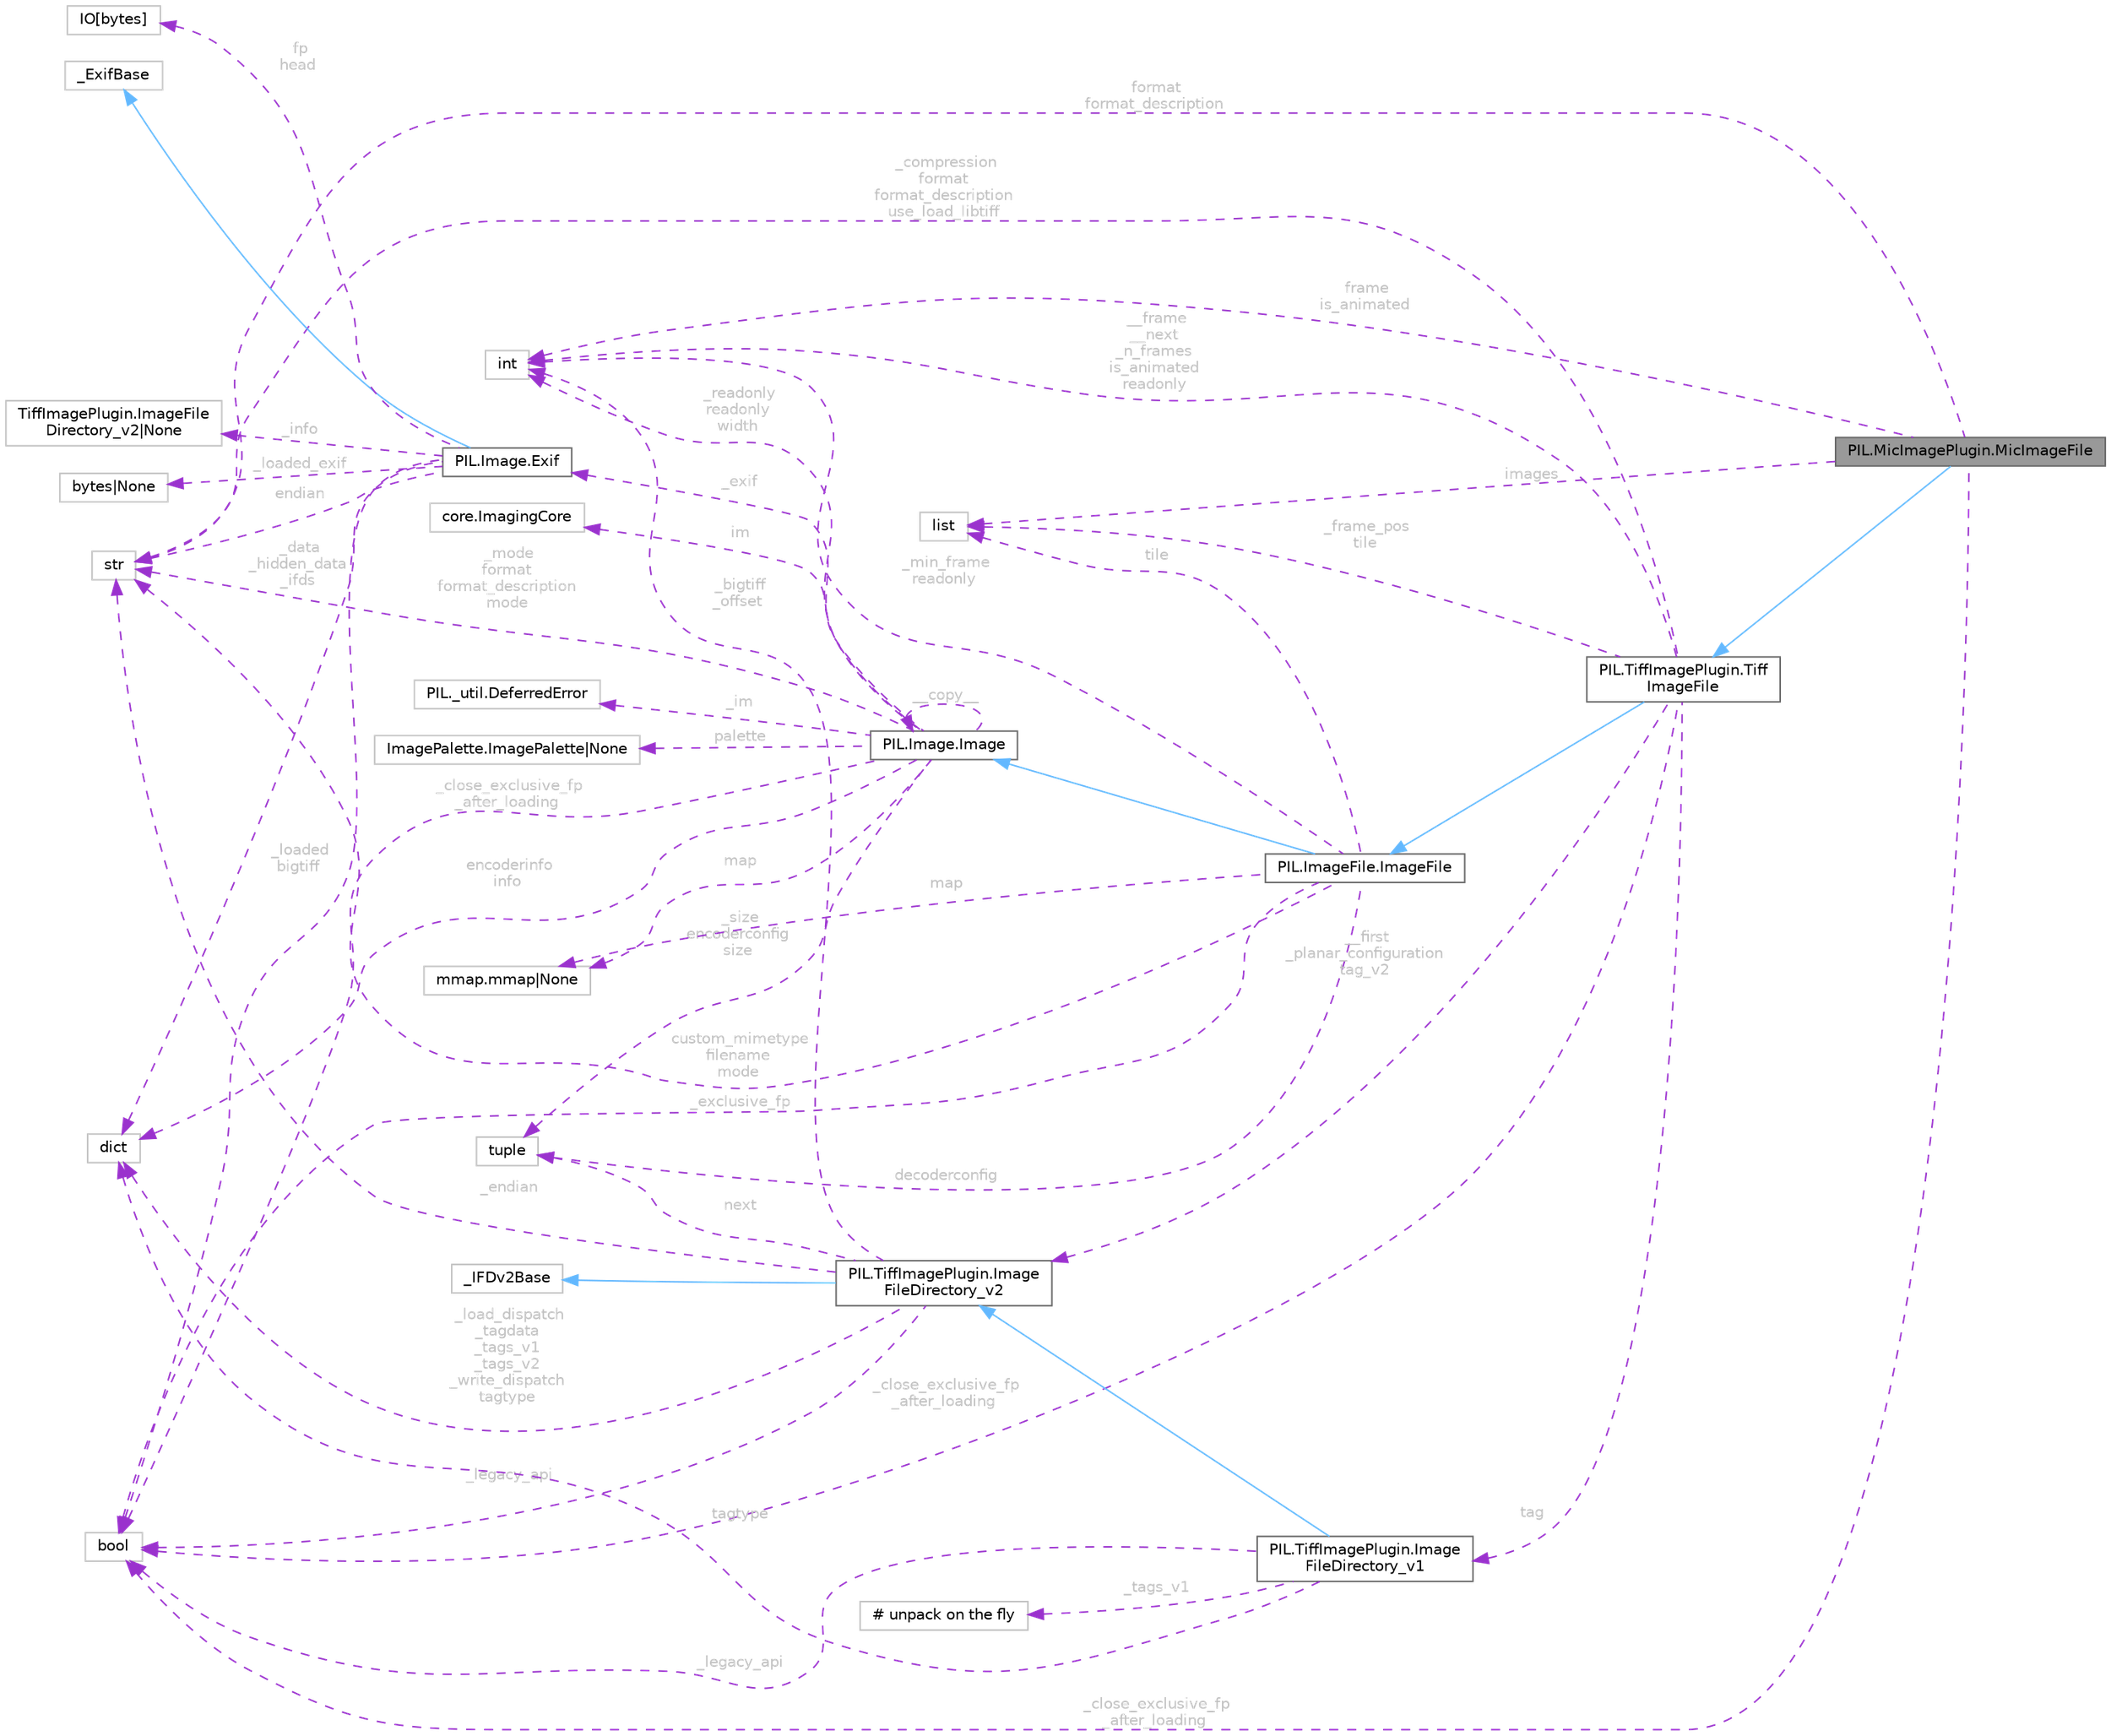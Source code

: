 digraph "PIL.MicImagePlugin.MicImageFile"
{
 // LATEX_PDF_SIZE
  bgcolor="transparent";
  edge [fontname=Helvetica,fontsize=10,labelfontname=Helvetica,labelfontsize=10];
  node [fontname=Helvetica,fontsize=10,shape=box,height=0.2,width=0.4];
  rankdir="LR";
  Node1 [id="Node000001",label="PIL.MicImagePlugin.MicImageFile",height=0.2,width=0.4,color="gray40", fillcolor="grey60", style="filled", fontcolor="black",tooltip="Image plugin for Microsoft's Image Composer file format."];
  Node2 -> Node1 [id="edge1_Node000001_Node000002",dir="back",color="steelblue1",style="solid",tooltip=" "];
  Node2 [id="Node000002",label="PIL.TiffImagePlugin.Tiff\lImageFile",height=0.2,width=0.4,color="gray40", fillcolor="white", style="filled",URL="$df/d6c/classPIL_1_1TiffImagePlugin_1_1TiffImageFile.html",tooltip="Image plugin for TIFF files."];
  Node3 -> Node2 [id="edge2_Node000002_Node000003",dir="back",color="steelblue1",style="solid",tooltip=" "];
  Node3 [id="Node000003",label="PIL.ImageFile.ImageFile",height=0.2,width=0.4,color="gray40", fillcolor="white", style="filled",URL="$da/d3b/classPIL_1_1ImageFile_1_1ImageFile.html",tooltip=" "];
  Node4 -> Node3 [id="edge3_Node000003_Node000004",dir="back",color="steelblue1",style="solid",tooltip=" "];
  Node4 [id="Node000004",label="PIL.Image.Image",height=0.2,width=0.4,color="gray40", fillcolor="white", style="filled",URL="$db/d16/classPIL_1_1Image_1_1Image.html",tooltip=" "];
  Node5 -> Node4 [id="edge4_Node000004_Node000005",dir="back",color="darkorchid3",style="dashed",tooltip=" ",label=" _mode\nformat\nformat_description\nmode",fontcolor="grey" ];
  Node5 [id="Node000005",label="str",height=0.2,width=0.4,color="grey75", fillcolor="white", style="filled",tooltip=" "];
  Node6 -> Node4 [id="edge5_Node000004_Node000006",dir="back",color="darkorchid3",style="dashed",tooltip=" ",label=" _close_exclusive_fp\l_after_loading",fontcolor="grey" ];
  Node6 [id="Node000006",label="bool",height=0.2,width=0.4,color="grey75", fillcolor="white", style="filled",tooltip=" "];
  Node4 -> Node4 [id="edge6_Node000004_Node000004",dir="back",color="darkorchid3",style="dashed",tooltip=" ",label=" __copy__",fontcolor="grey" ];
  Node7 -> Node4 [id="edge7_Node000004_Node000007",dir="back",color="darkorchid3",style="dashed",tooltip=" ",label=" _im",fontcolor="grey" ];
  Node7 [id="Node000007",label="PIL._util.DeferredError",height=0.2,width=0.4,color="grey75", fillcolor="white", style="filled",URL="$d6/d5c/classPIL_1_1__util_1_1DeferredError.html",tooltip=" "];
  Node8 -> Node4 [id="edge8_Node000004_Node000008",dir="back",color="darkorchid3",style="dashed",tooltip=" ",label=" _size\nencoderconfig\nsize",fontcolor="grey" ];
  Node8 [id="Node000008",label="tuple",height=0.2,width=0.4,color="grey75", fillcolor="white", style="filled",tooltip=" "];
  Node9 -> Node4 [id="edge9_Node000004_Node000009",dir="back",color="darkorchid3",style="dashed",tooltip=" ",label=" palette",fontcolor="grey" ];
  Node9 [id="Node000009",label="ImagePalette.ImagePalette\|None",height=0.2,width=0.4,color="grey75", fillcolor="white", style="filled",tooltip=" "];
  Node10 -> Node4 [id="edge10_Node000004_Node000010",dir="back",color="darkorchid3",style="dashed",tooltip=" ",label=" encoderinfo\ninfo",fontcolor="grey" ];
  Node10 [id="Node000010",label="dict",height=0.2,width=0.4,color="grey75", fillcolor="white", style="filled",tooltip=" "];
  Node11 -> Node4 [id="edge11_Node000004_Node000011",dir="back",color="darkorchid3",style="dashed",tooltip=" ",label=" _readonly\nreadonly\nwidth",fontcolor="grey" ];
  Node11 [id="Node000011",label="int",height=0.2,width=0.4,color="grey75", fillcolor="white", style="filled",tooltip=" "];
  Node12 -> Node4 [id="edge12_Node000004_Node000012",dir="back",color="darkorchid3",style="dashed",tooltip=" ",label=" _exif",fontcolor="grey" ];
  Node12 [id="Node000012",label="PIL.Image.Exif",height=0.2,width=0.4,color="gray40", fillcolor="white", style="filled",URL="$d5/d98/classPIL_1_1Image_1_1Exif.html",tooltip=" "];
  Node13 -> Node12 [id="edge13_Node000012_Node000013",dir="back",color="steelblue1",style="solid",tooltip=" "];
  Node13 [id="Node000013",label="_ExifBase",height=0.2,width=0.4,color="grey75", fillcolor="white", style="filled",URL="$d3/dc3/class__ExifBase.html",tooltip=" "];
  Node5 -> Node12 [id="edge14_Node000012_Node000005",dir="back",color="darkorchid3",style="dashed",tooltip=" ",label=" endian",fontcolor="grey" ];
  Node6 -> Node12 [id="edge15_Node000012_Node000006",dir="back",color="darkorchid3",style="dashed",tooltip=" ",label=" _loaded\nbigtiff",fontcolor="grey" ];
  Node10 -> Node12 [id="edge16_Node000012_Node000010",dir="back",color="darkorchid3",style="dashed",tooltip=" ",label=" _data\n_hidden_data\n_ifds",fontcolor="grey" ];
  Node14 -> Node12 [id="edge17_Node000012_Node000014",dir="back",color="darkorchid3",style="dashed",tooltip=" ",label=" _info",fontcolor="grey" ];
  Node14 [id="Node000014",label="TiffImagePlugin.ImageFile\lDirectory_v2\|None",height=0.2,width=0.4,color="grey75", fillcolor="white", style="filled",tooltip=" "];
  Node15 -> Node12 [id="edge18_Node000012_Node000015",dir="back",color="darkorchid3",style="dashed",tooltip=" ",label=" _loaded_exif",fontcolor="grey" ];
  Node15 [id="Node000015",label="bytes\|None",height=0.2,width=0.4,color="grey75", fillcolor="white", style="filled",tooltip=" "];
  Node16 -> Node12 [id="edge19_Node000012_Node000016",dir="back",color="darkorchid3",style="dashed",tooltip=" ",label=" fp\nhead",fontcolor="grey" ];
  Node16 [id="Node000016",label="IO[bytes]",height=0.2,width=0.4,color="grey75", fillcolor="white", style="filled",tooltip=" "];
  Node17 -> Node4 [id="edge20_Node000004_Node000017",dir="back",color="darkorchid3",style="dashed",tooltip=" ",label=" map",fontcolor="grey" ];
  Node17 [id="Node000017",label="mmap.mmap\|None",height=0.2,width=0.4,color="grey75", fillcolor="white", style="filled",tooltip=" "];
  Node18 -> Node4 [id="edge21_Node000004_Node000018",dir="back",color="darkorchid3",style="dashed",tooltip=" ",label=" im",fontcolor="grey" ];
  Node18 [id="Node000018",label="core.ImagingCore",height=0.2,width=0.4,color="grey75", fillcolor="white", style="filled",tooltip=" "];
  Node11 -> Node3 [id="edge22_Node000003_Node000011",dir="back",color="darkorchid3",style="dashed",tooltip=" ",label=" _min_frame\nreadonly",fontcolor="grey" ];
  Node5 -> Node3 [id="edge23_Node000003_Node000005",dir="back",color="darkorchid3",style="dashed",tooltip=" ",label=" custom_mimetype\nfilename\nmode",fontcolor="grey" ];
  Node19 -> Node3 [id="edge24_Node000003_Node000019",dir="back",color="darkorchid3",style="dashed",tooltip=" ",label=" tile",fontcolor="grey" ];
  Node19 [id="Node000019",label="list",height=0.2,width=0.4,color="grey75", fillcolor="white", style="filled",tooltip=" "];
  Node8 -> Node3 [id="edge25_Node000003_Node000008",dir="back",color="darkorchid3",style="dashed",tooltip=" ",label=" decoderconfig",fontcolor="grey" ];
  Node6 -> Node3 [id="edge26_Node000003_Node000006",dir="back",color="darkorchid3",style="dashed",tooltip=" ",label=" _exclusive_fp",fontcolor="grey" ];
  Node17 -> Node3 [id="edge27_Node000003_Node000017",dir="back",color="darkorchid3",style="dashed",tooltip=" ",label=" map",fontcolor="grey" ];
  Node5 -> Node2 [id="edge28_Node000002_Node000005",dir="back",color="darkorchid3",style="dashed",tooltip=" ",label=" _compression\nformat\nformat_description\nuse_load_libtiff",fontcolor="grey" ];
  Node6 -> Node2 [id="edge29_Node000002_Node000006",dir="back",color="darkorchid3",style="dashed",tooltip=" ",label=" _close_exclusive_fp\l_after_loading",fontcolor="grey" ];
  Node20 -> Node2 [id="edge30_Node000002_Node000020",dir="back",color="darkorchid3",style="dashed",tooltip=" ",label=" __first\n_planar_configuration\ntag_v2",fontcolor="grey" ];
  Node20 [id="Node000020",label="PIL.TiffImagePlugin.Image\lFileDirectory_v2",height=0.2,width=0.4,color="gray40", fillcolor="white", style="filled",URL="$d3/df8/classPIL_1_1TiffImagePlugin_1_1ImageFileDirectory__v2.html",tooltip=" "];
  Node21 -> Node20 [id="edge31_Node000020_Node000021",dir="back",color="steelblue1",style="solid",tooltip=" "];
  Node21 [id="Node000021",label="_IFDv2Base",height=0.2,width=0.4,color="grey75", fillcolor="white", style="filled",URL="$d8/d6d/class__IFDv2Base.html",tooltip=" "];
  Node10 -> Node20 [id="edge32_Node000020_Node000010",dir="back",color="darkorchid3",style="dashed",tooltip=" ",label=" _load_dispatch\n_tagdata\n_tags_v1\n_tags_v2\n_write_dispatch\ntagtype",fontcolor="grey" ];
  Node5 -> Node20 [id="edge33_Node000020_Node000005",dir="back",color="darkorchid3",style="dashed",tooltip=" ",label=" _endian",fontcolor="grey" ];
  Node11 -> Node20 [id="edge34_Node000020_Node000011",dir="back",color="darkorchid3",style="dashed",tooltip=" ",label=" _bigtiff\n_offset",fontcolor="grey" ];
  Node8 -> Node20 [id="edge35_Node000020_Node000008",dir="back",color="darkorchid3",style="dashed",tooltip=" ",label=" next",fontcolor="grey" ];
  Node6 -> Node20 [id="edge36_Node000020_Node000006",dir="back",color="darkorchid3",style="dashed",tooltip=" ",label=" _legacy_api",fontcolor="grey" ];
  Node22 -> Node2 [id="edge37_Node000002_Node000022",dir="back",color="darkorchid3",style="dashed",tooltip=" ",label=" tag",fontcolor="grey" ];
  Node22 [id="Node000022",label="PIL.TiffImagePlugin.Image\lFileDirectory_v1",height=0.2,width=0.4,color="gray40", fillcolor="white", style="filled",URL="$da/d1e/classPIL_1_1TiffImagePlugin_1_1ImageFileDirectory__v1.html",tooltip=" "];
  Node20 -> Node22 [id="edge38_Node000022_Node000020",dir="back",color="steelblue1",style="solid",tooltip=" "];
  Node10 -> Node22 [id="edge39_Node000022_Node000010",dir="back",color="darkorchid3",style="dashed",tooltip=" ",label=" tagtype",fontcolor="grey" ];
  Node6 -> Node22 [id="edge40_Node000022_Node000006",dir="back",color="darkorchid3",style="dashed",tooltip=" ",label=" _legacy_api",fontcolor="grey" ];
  Node23 -> Node22 [id="edge41_Node000022_Node000023",dir="back",color="darkorchid3",style="dashed",tooltip=" ",label=" _tags_v1",fontcolor="grey" ];
  Node23 [id="Node000023",label="# unpack on the fly",height=0.2,width=0.4,color="grey75", fillcolor="white", style="filled",tooltip=" "];
  Node11 -> Node2 [id="edge42_Node000002_Node000011",dir="back",color="darkorchid3",style="dashed",tooltip=" ",label=" __frame\n__next\n_n_frames\nis_animated\nreadonly",fontcolor="grey" ];
  Node19 -> Node2 [id="edge43_Node000002_Node000019",dir="back",color="darkorchid3",style="dashed",tooltip=" ",label=" _frame_pos\ntile",fontcolor="grey" ];
  Node5 -> Node1 [id="edge44_Node000001_Node000005",dir="back",color="darkorchid3",style="dashed",tooltip=" ",label=" format\nformat_description",fontcolor="grey" ];
  Node6 -> Node1 [id="edge45_Node000001_Node000006",dir="back",color="darkorchid3",style="dashed",tooltip=" ",label=" _close_exclusive_fp\l_after_loading",fontcolor="grey" ];
  Node19 -> Node1 [id="edge46_Node000001_Node000019",dir="back",color="darkorchid3",style="dashed",tooltip=" ",label=" images",fontcolor="grey" ];
  Node11 -> Node1 [id="edge47_Node000001_Node000011",dir="back",color="darkorchid3",style="dashed",tooltip=" ",label=" frame\nis_animated",fontcolor="grey" ];
}
